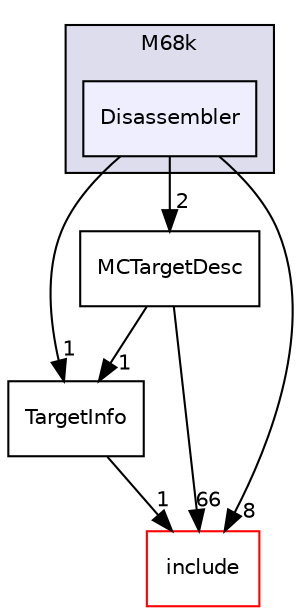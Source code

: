 digraph "lib/Target/M68k/Disassembler" {
  bgcolor=transparent;
  compound=true
  node [ fontsize="10", fontname="Helvetica"];
  edge [ labelfontsize="10", labelfontname="Helvetica"];
  subgraph clusterdir_75be98d036773b3a0c8f79f20c9e218b {
    graph [ bgcolor="#ddddee", pencolor="black", label="M68k" fontname="Helvetica", fontsize="10", URL="dir_75be98d036773b3a0c8f79f20c9e218b.html"]
  dir_15e4058f1a3adb0f8746a8e0ae79ad7f [shape=box, label="Disassembler", style="filled", fillcolor="#eeeeff", pencolor="black", URL="dir_15e4058f1a3adb0f8746a8e0ae79ad7f.html"];
  }
  dir_d561de83ea5dd28ce377f6dfdf1d8847 [shape=box label="MCTargetDesc" URL="dir_d561de83ea5dd28ce377f6dfdf1d8847.html"];
  dir_c59292bd6613146d5338de60626dff85 [shape=box label="TargetInfo" URL="dir_c59292bd6613146d5338de60626dff85.html"];
  dir_d44c64559bbebec7f509842c48db8b23 [shape=box label="include" color="red" URL="dir_d44c64559bbebec7f509842c48db8b23.html"];
  dir_15e4058f1a3adb0f8746a8e0ae79ad7f->dir_d561de83ea5dd28ce377f6dfdf1d8847 [headlabel="2", labeldistance=1.5 headhref="dir_000155_000156.html"];
  dir_15e4058f1a3adb0f8746a8e0ae79ad7f->dir_c59292bd6613146d5338de60626dff85 [headlabel="1", labeldistance=1.5 headhref="dir_000155_000157.html"];
  dir_15e4058f1a3adb0f8746a8e0ae79ad7f->dir_d44c64559bbebec7f509842c48db8b23 [headlabel="8", labeldistance=1.5 headhref="dir_000155_000001.html"];
  dir_d561de83ea5dd28ce377f6dfdf1d8847->dir_c59292bd6613146d5338de60626dff85 [headlabel="1", labeldistance=1.5 headhref="dir_000156_000157.html"];
  dir_d561de83ea5dd28ce377f6dfdf1d8847->dir_d44c64559bbebec7f509842c48db8b23 [headlabel="66", labeldistance=1.5 headhref="dir_000156_000001.html"];
  dir_c59292bd6613146d5338de60626dff85->dir_d44c64559bbebec7f509842c48db8b23 [headlabel="1", labeldistance=1.5 headhref="dir_000157_000001.html"];
}

